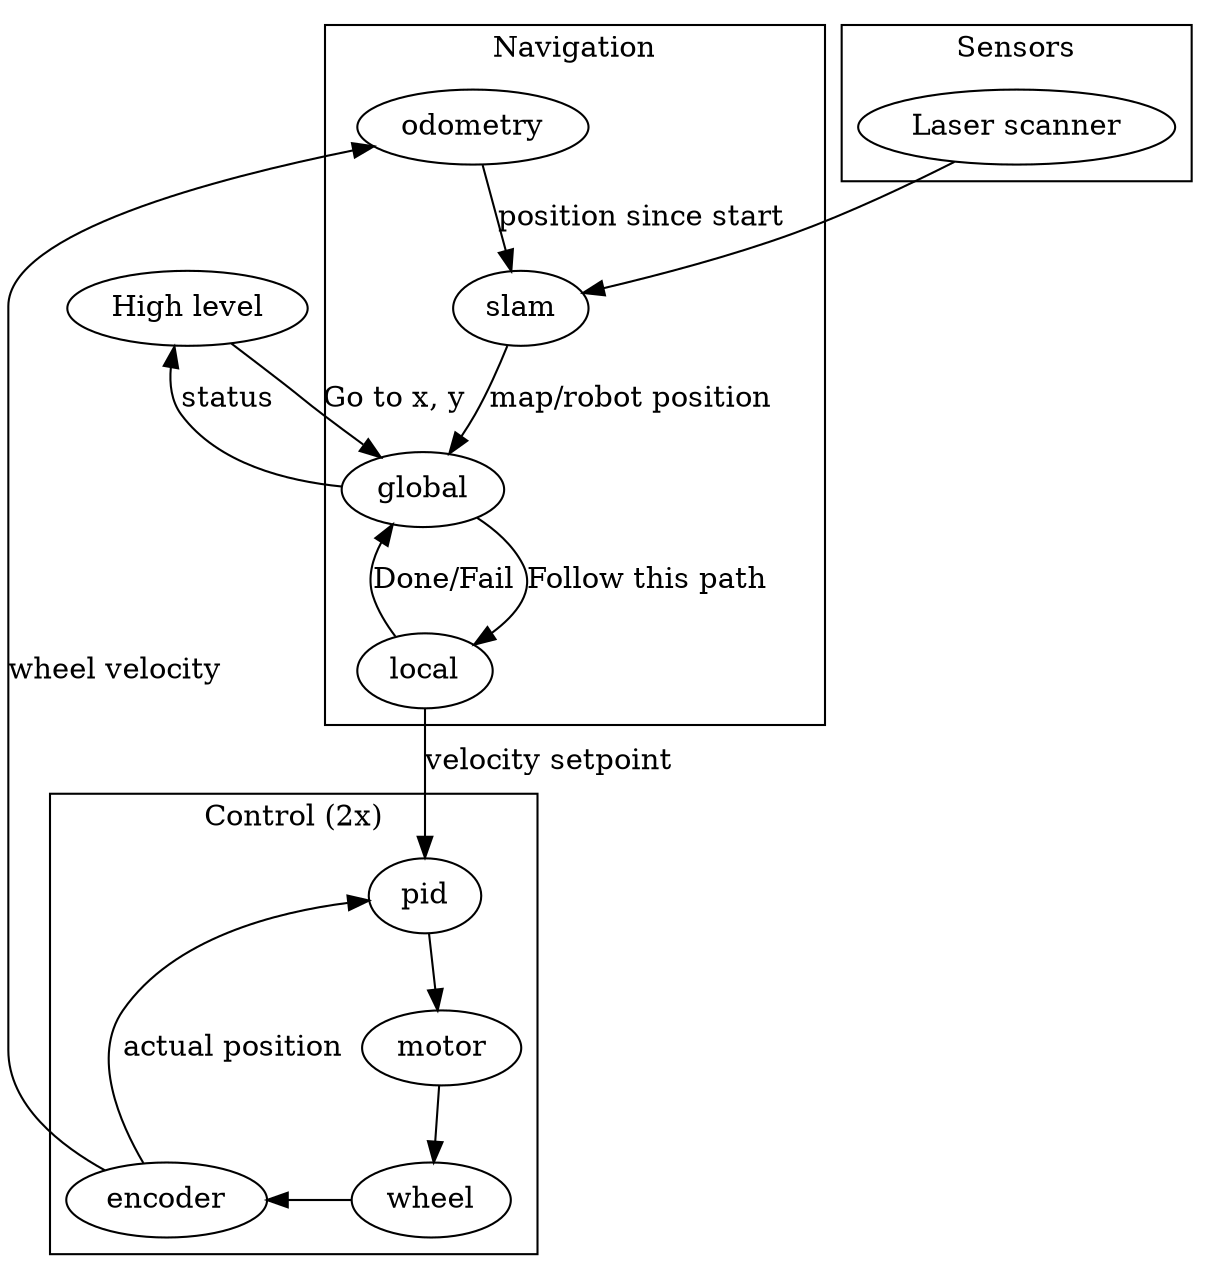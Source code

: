 
digraph {
    // rankdir=LR;
    brain[label="High level"];
    brain -> global[label="Go to x, y"];
    global -> brain[label="status"];
    subgraph cluster_0 {
        label="Navigation";
        slam -> global[label="map/robot position"];
        global -> local[label="Follow this path"];
        local->global[label="Done/Fail"];
        odometry -> slam[label="position since start"];
    }

    local -> pid[label="velocity setpoint"];
    encoder -> odometry [label="wheel velocity"];

    subgraph cluster_1 {
        {rank=same wheel encoder}
        label="Control (2x)";
        pid;
        pid -> motor;
        motor -> wheel;
        wheel -> encoder;
        encoder -> pid[label="actual position"];
    }

    laser -> slam;

    subgraph cluster_2 {
        label="Sensors";
        laser[label="Laser scanner"];
    }
}

